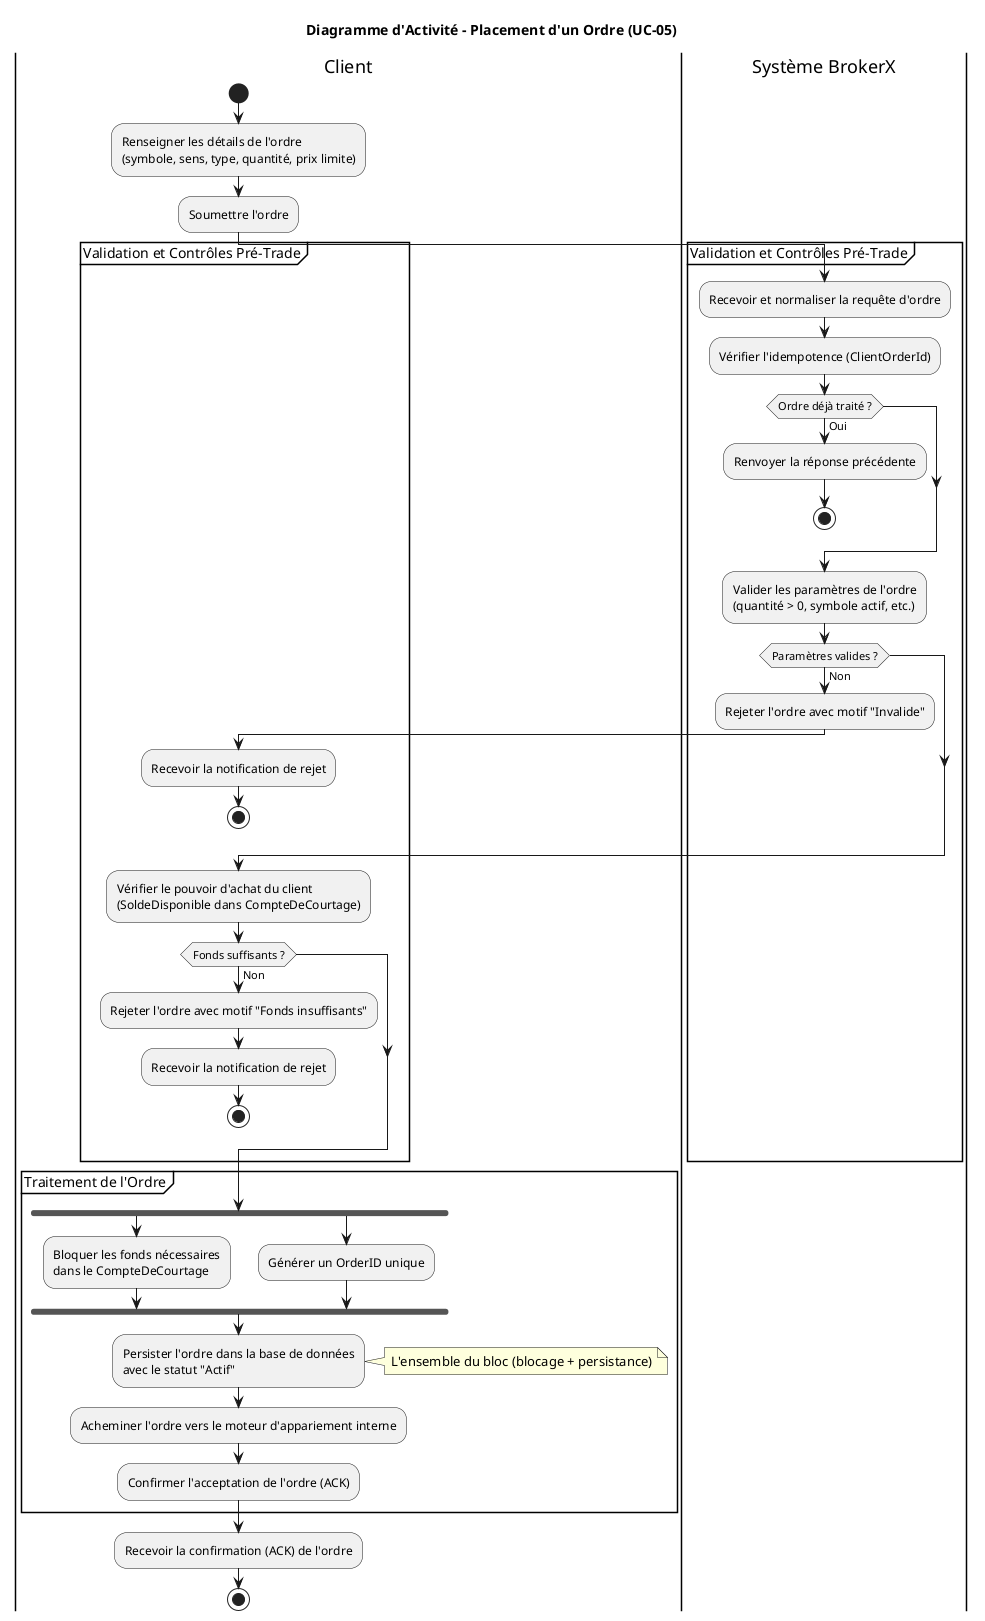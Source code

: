 @startuml
title Diagramme d'Activité - Placement d'un Ordre (UC-05)

|Client|
start
:Renseigner les détails de l'ordre
(symbole, sens, type, quantité, prix limite);
:Soumettre l'ordre;

|Système BrokerX|
partition "Validation et Contrôles Pré-Trade" {
    :Recevoir et normaliser la requête d'ordre;
    :Vérifier l'idempotence (ClientOrderId);
    if (Ordre déjà traité ?) then (Oui)
        :Renvoyer la réponse précédente;
        stop
    endif
    
    :Valider les paramètres de l'ordre
    (quantité > 0, symbole actif, etc.);
    if (Paramètres valides ?) then (Non)
        :Rejeter l'ordre avec motif "Invalide";
        |Client|
        :Recevoir la notification de rejet;
        stop
    endif
    
    :Vérifier le pouvoir d'achat du client
    (SoldeDisponible dans CompteDeCourtage);
    if (Fonds suffisants ?) then (Non)
        :Rejeter l'ordre avec motif "Fonds insuffisants";
        |Client|
        :Recevoir la notification de rejet;
        stop
    endif
}

partition "Traitement de l'Ordre" {
    ' Utilisation d'une fourche pour montrer les actions parallèles
    fork
        :Bloquer les fonds nécessaires
        dans le CompteDeCourtage;
    fork again
        :Générer un OrderID unique;
    end fork
    
    :Persister l'ordre dans la base de données
    avec le statut "Actif";
    note right: L'ensemble du bloc (blocage + persistance)
    
    :Acheminer l'ordre vers le moteur d'appariement interne;
    
    :Confirmer l'acceptation de l'ordre (ACK);
}

|Client|
:Recevoir la confirmation (ACK) de l'ordre;
stop

@enduml
